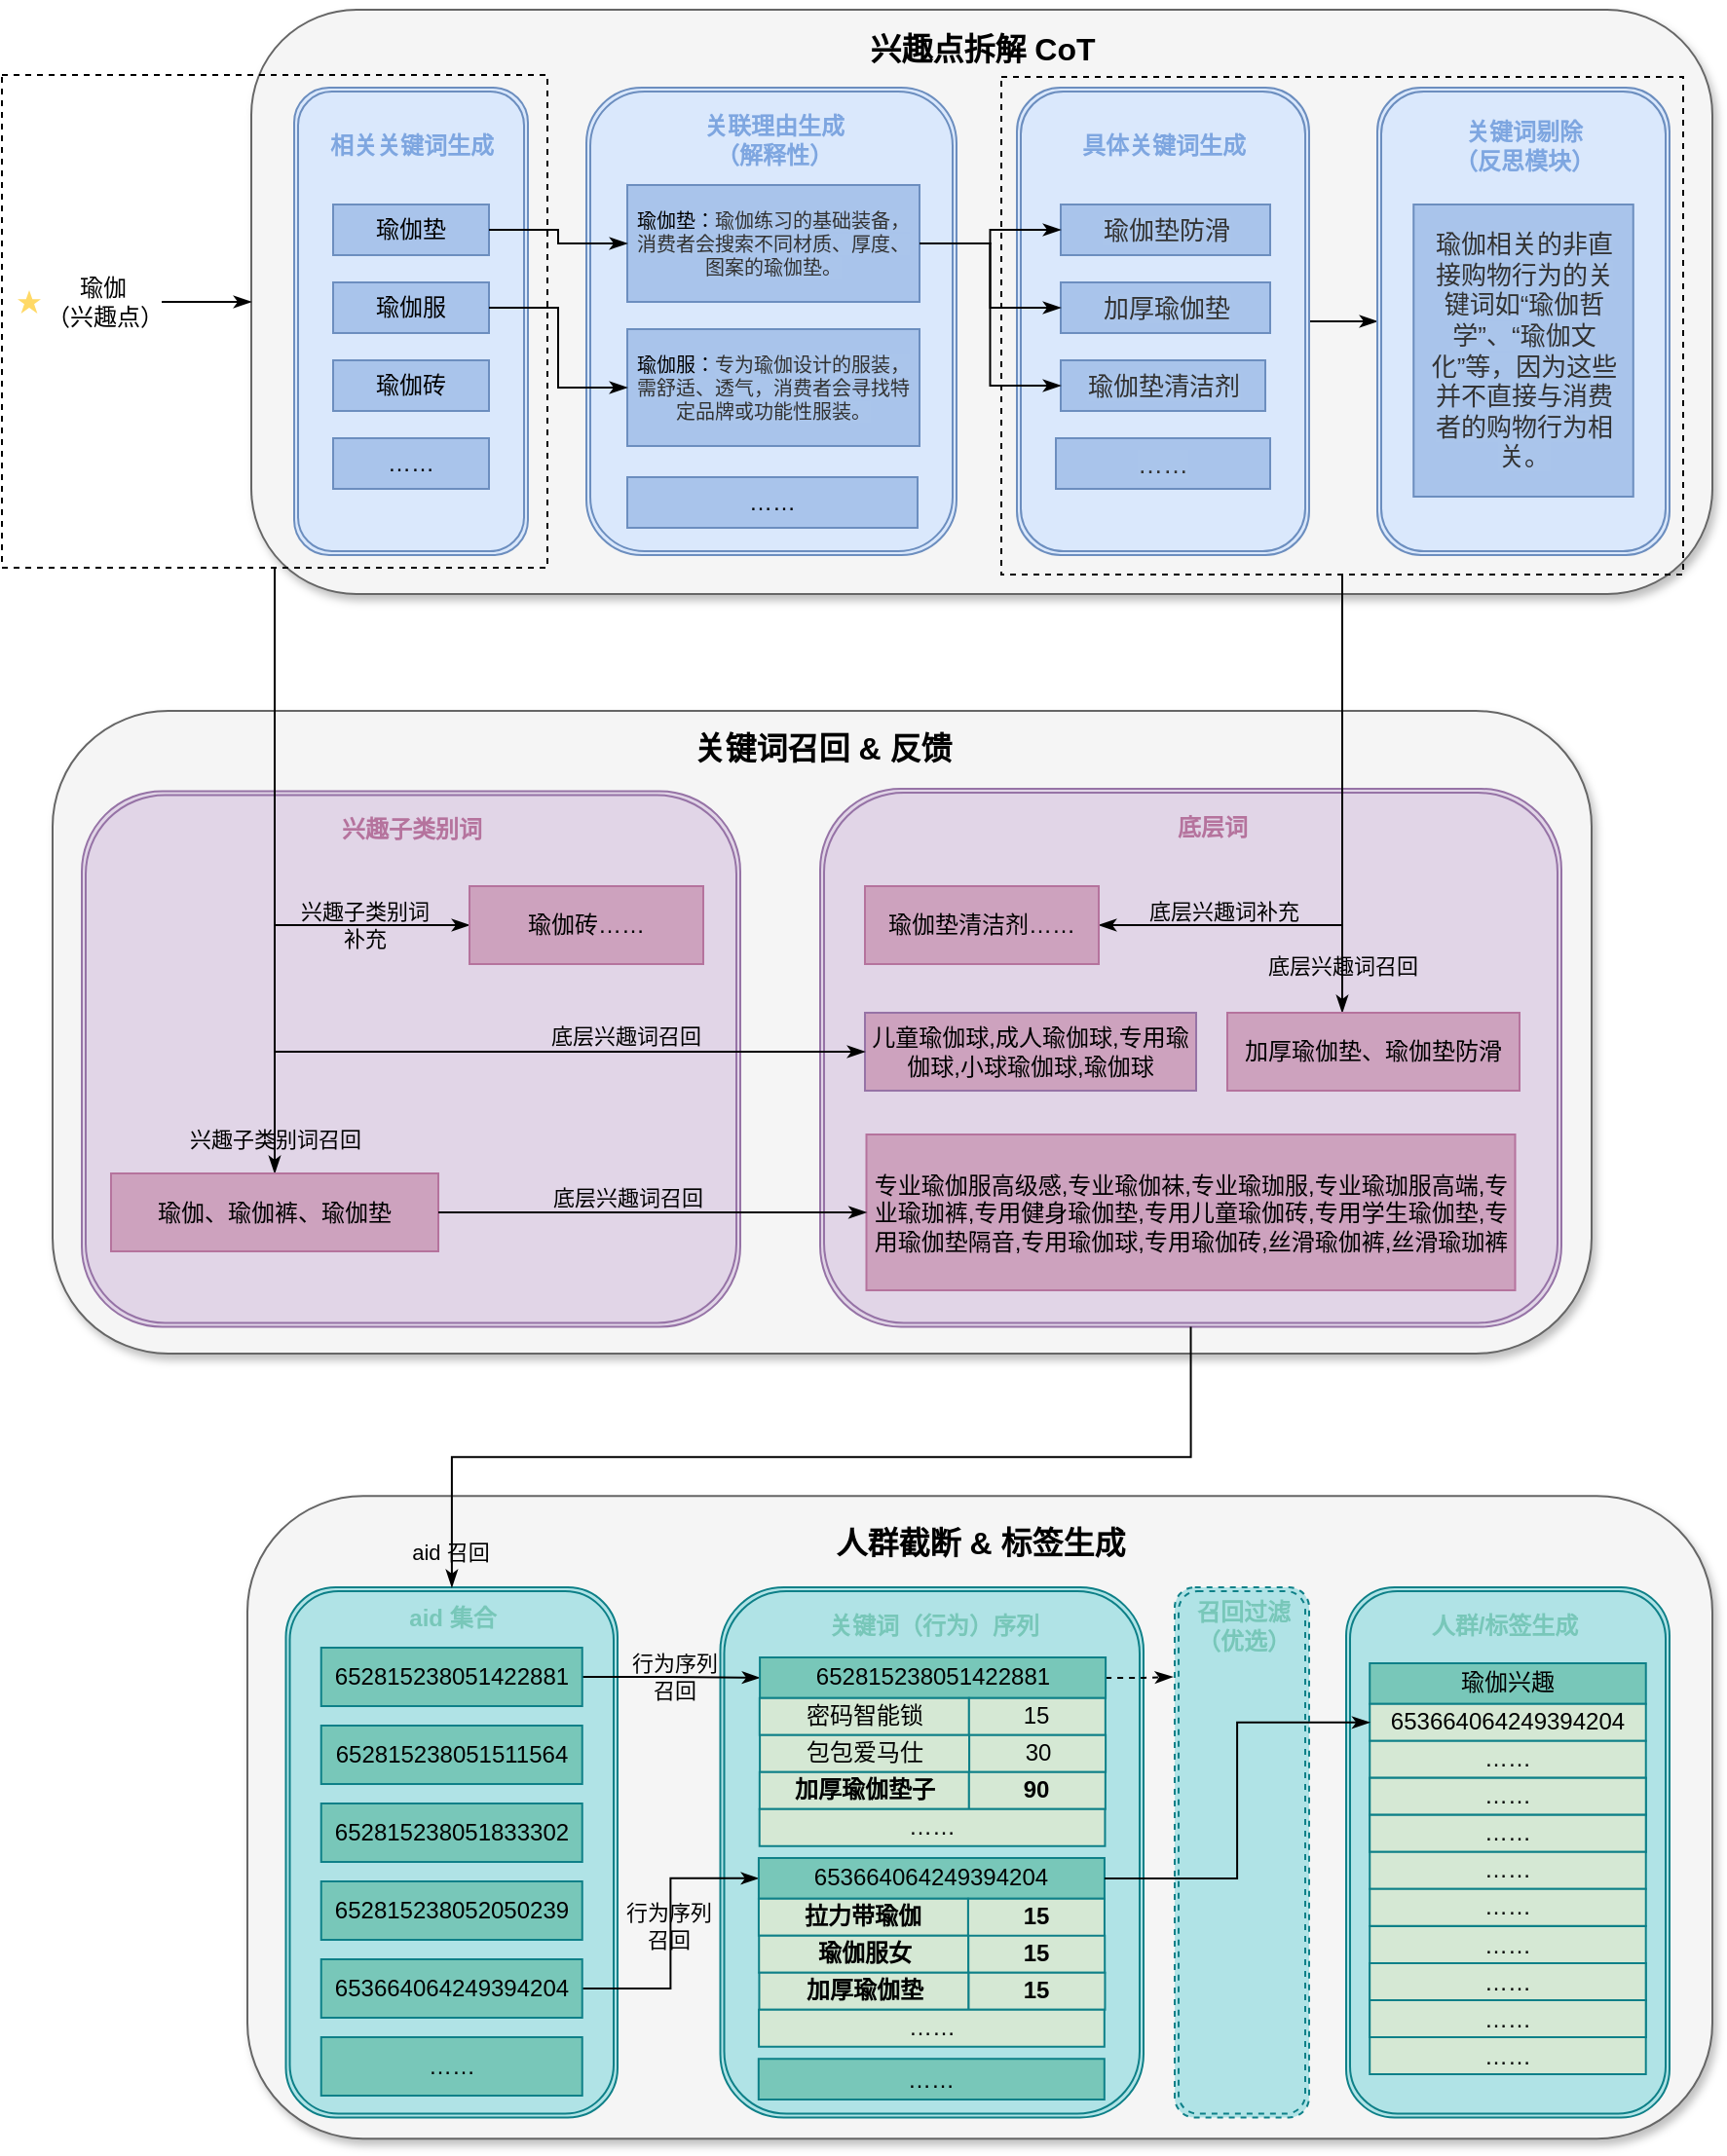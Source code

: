 <mxfile version="24.8.4">
  <diagram name="第 1 页" id="AN9gKiS7ZF5wycbH4AYo">
    <mxGraphModel dx="1193" dy="648" grid="1" gridSize="10" guides="1" tooltips="1" connect="1" arrows="1" fold="1" page="1" pageScale="1" pageWidth="827" pageHeight="1169" math="0" shadow="0">
      <root>
        <mxCell id="0" />
        <mxCell id="1" parent="0" />
        <mxCell id="DSdHV_uYFFTrdiYxs1Vo-65" value="" style="rounded=1;whiteSpace=wrap;html=1;arcSize=18;fillColor=#f5f5f5;fontColor=#333333;strokeColor=#666666;glass=0;shadow=1;" vertex="1" parent="1">
          <mxGeometry x="176" y="420" width="790" height="330" as="geometry" />
        </mxCell>
        <mxCell id="DSdHV_uYFFTrdiYxs1Vo-1" value="" style="rounded=1;whiteSpace=wrap;html=1;arcSize=18;fillColor=#f5f5f5;fontColor=#333333;strokeColor=#666666;glass=0;shadow=1;" vertex="1" parent="1">
          <mxGeometry x="278" y="60" width="750" height="300" as="geometry" />
        </mxCell>
        <mxCell id="DSdHV_uYFFTrdiYxs1Vo-3" value="" style="html=1;verticalLabelPosition=bottom;labelBackgroundColor=#ffffff;verticalAlign=top;shadow=0;dashed=0;strokeWidth=2;shape=mxgraph.ios7.misc.star;fillColor=#FFD966;strokeColor=#d6b656;sketch=0;" vertex="1" parent="1">
          <mxGeometry x="158" y="204" width="12" height="12" as="geometry" />
        </mxCell>
        <mxCell id="DSdHV_uYFFTrdiYxs1Vo-15" value="" style="edgeStyle=orthogonalEdgeStyle;rounded=0;orthogonalLoop=1;jettySize=auto;html=1;endArrow=classicThin;endFill=1;" edge="1" parent="1" source="DSdHV_uYFFTrdiYxs1Vo-14" target="DSdHV_uYFFTrdiYxs1Vo-1">
          <mxGeometry relative="1" as="geometry" />
        </mxCell>
        <UserObject label="瑜伽&lt;div&gt;（兴趣点）&lt;/div&gt;" placeholders="1" name="Variable" id="DSdHV_uYFFTrdiYxs1Vo-14">
          <mxCell style="text;html=1;strokeColor=none;fillColor=none;align=center;verticalAlign=middle;whiteSpace=wrap;overflow=hidden;" vertex="1" parent="1">
            <mxGeometry x="172" y="190" width="60" height="40" as="geometry" />
          </mxCell>
        </UserObject>
        <mxCell id="DSdHV_uYFFTrdiYxs1Vo-20" value="兴趣点拆解 CoT" style="text;strokeColor=none;fillColor=none;html=1;fontSize=16;fontStyle=1;verticalAlign=middle;align=center;" vertex="1" parent="1">
          <mxGeometry x="575.5" y="65" width="155" height="30" as="geometry" />
        </mxCell>
        <mxCell id="DSdHV_uYFFTrdiYxs1Vo-21" value="" style="shape=ext;double=1;rounded=1;whiteSpace=wrap;html=1;fillColor=#dae8fc;strokeColor=#6c8ebf;" vertex="1" parent="1">
          <mxGeometry x="300" y="100" width="120" height="240" as="geometry" />
        </mxCell>
        <mxCell id="DSdHV_uYFFTrdiYxs1Vo-22" value="相关关键词生成" style="text;strokeColor=none;fillColor=none;html=1;fontSize=12;fontStyle=1;verticalAlign=middle;align=center;fontColor=#7EA6E0;" vertex="1" parent="1">
          <mxGeometry x="310" y="110" width="100" height="40" as="geometry" />
        </mxCell>
        <mxCell id="DSdHV_uYFFTrdiYxs1Vo-23" value="瑜伽垫" style="rounded=0;whiteSpace=wrap;html=1;fillColor=#A9C4EB;strokeColor=#6c8ebf;" vertex="1" parent="1">
          <mxGeometry x="320" y="160" width="80" height="26" as="geometry" />
        </mxCell>
        <mxCell id="DSdHV_uYFFTrdiYxs1Vo-24" value="瑜伽服" style="rounded=0;whiteSpace=wrap;html=1;fillColor=#A9C4EB;strokeColor=#6c8ebf;" vertex="1" parent="1">
          <mxGeometry x="320" y="200" width="80" height="26" as="geometry" />
        </mxCell>
        <mxCell id="DSdHV_uYFFTrdiYxs1Vo-25" value="瑜伽砖" style="rounded=0;whiteSpace=wrap;html=1;fillColor=#A9C4EB;strokeColor=#6c8ebf;" vertex="1" parent="1">
          <mxGeometry x="320" y="240" width="80" height="26" as="geometry" />
        </mxCell>
        <mxCell id="DSdHV_uYFFTrdiYxs1Vo-26" value="……" style="rounded=0;whiteSpace=wrap;html=1;fillColor=#A9C4EB;strokeColor=#6c8ebf;" vertex="1" parent="1">
          <mxGeometry x="320" y="280" width="80" height="26" as="geometry" />
        </mxCell>
        <mxCell id="DSdHV_uYFFTrdiYxs1Vo-27" value="" style="shape=ext;double=1;rounded=1;whiteSpace=wrap;html=1;fillColor=#dae8fc;strokeColor=#6c8ebf;" vertex="1" parent="1">
          <mxGeometry x="450" y="100" width="190" height="240" as="geometry" />
        </mxCell>
        <mxCell id="DSdHV_uYFFTrdiYxs1Vo-28" value="关联理由生成&lt;div&gt;（解释性）&lt;/div&gt;" style="text;strokeColor=none;fillColor=none;html=1;fontSize=12;fontStyle=1;verticalAlign=middle;align=center;fontColor=#7EA6E0;" vertex="1" parent="1">
          <mxGeometry x="496" y="107" width="100" height="40" as="geometry" />
        </mxCell>
        <mxCell id="DSdHV_uYFFTrdiYxs1Vo-29" value="&lt;font style=&quot;font-size: 10px;&quot;&gt;瑜伽垫&lt;/font&gt;&lt;font style=&quot;font-size: 10px;&quot;&gt;：&lt;/font&gt;&lt;span style=&quot;color: rgb(50, 50, 50); font-family: &amp;quot;Microsoft YaHei&amp;quot;, 微软雅黑, Arial; font-size: 10px; background-color: rgba(255, 255, 255, 0.01);&quot;&gt;瑜伽练习的基础装备，消费者会搜索不同材质、厚度、图案的瑜伽垫。&lt;/span&gt;" style="rounded=0;whiteSpace=wrap;html=1;fillColor=#A9C4EB;strokeColor=#6c8ebf;fontSize=10;spacingLeft=3;spacingRight=3;" vertex="1" parent="1">
          <mxGeometry x="471" y="150" width="150" height="60" as="geometry" />
        </mxCell>
        <mxCell id="DSdHV_uYFFTrdiYxs1Vo-31" value="" style="edgeStyle=orthogonalEdgeStyle;rounded=0;orthogonalLoop=1;jettySize=auto;html=1;entryX=0;entryY=0.5;entryDx=0;entryDy=0;endArrow=classicThin;endFill=1;" edge="1" parent="1" source="DSdHV_uYFFTrdiYxs1Vo-23" target="DSdHV_uYFFTrdiYxs1Vo-29">
          <mxGeometry relative="1" as="geometry" />
        </mxCell>
        <mxCell id="DSdHV_uYFFTrdiYxs1Vo-32" value="&lt;font style=&quot;font-size: 10px;&quot;&gt;瑜伽服&lt;/font&gt;&lt;font style=&quot;font-size: 10px;&quot;&gt;：&lt;/font&gt;&lt;span style=&quot;color: rgb(50, 50, 50); font-family: &amp;quot;Microsoft YaHei&amp;quot;, 微软雅黑, Arial; background-color: rgba(255, 255, 255, 0.01);&quot;&gt;&lt;font style=&quot;font-size: 10px;&quot;&gt;专为瑜伽设计的服装，需舒适、透气，消费者会寻找特定品牌或功能性服装。&lt;/font&gt;&lt;/span&gt;" style="rounded=0;whiteSpace=wrap;html=1;fillColor=#A9C4EB;strokeColor=#6c8ebf;fontSize=10;spacingLeft=3;spacingRight=3;" vertex="1" parent="1">
          <mxGeometry x="471" y="224" width="150" height="60" as="geometry" />
        </mxCell>
        <mxCell id="DSdHV_uYFFTrdiYxs1Vo-33" style="edgeStyle=orthogonalEdgeStyle;rounded=0;orthogonalLoop=1;jettySize=auto;html=1;entryX=0;entryY=0.5;entryDx=0;entryDy=0;endArrow=classicThin;endFill=1;" edge="1" parent="1" source="DSdHV_uYFFTrdiYxs1Vo-24" target="DSdHV_uYFFTrdiYxs1Vo-32">
          <mxGeometry relative="1" as="geometry" />
        </mxCell>
        <mxCell id="DSdHV_uYFFTrdiYxs1Vo-34" value="……" style="rounded=0;whiteSpace=wrap;html=1;fillColor=#A9C4EB;strokeColor=#6c8ebf;" vertex="1" parent="1">
          <mxGeometry x="471" y="300" width="149" height="26" as="geometry" />
        </mxCell>
        <mxCell id="DSdHV_uYFFTrdiYxs1Vo-49" value="" style="edgeStyle=orthogonalEdgeStyle;rounded=0;orthogonalLoop=1;jettySize=auto;html=1;entryX=0;entryY=0.5;entryDx=0;entryDy=0;endArrow=classicThin;endFill=1;" edge="1" parent="1" source="DSdHV_uYFFTrdiYxs1Vo-35" target="DSdHV_uYFFTrdiYxs1Vo-45">
          <mxGeometry relative="1" as="geometry" />
        </mxCell>
        <mxCell id="DSdHV_uYFFTrdiYxs1Vo-35" value="" style="shape=ext;double=1;rounded=1;whiteSpace=wrap;html=1;fillColor=#dae8fc;strokeColor=#6c8ebf;" vertex="1" parent="1">
          <mxGeometry x="671" y="100" width="150" height="240" as="geometry" />
        </mxCell>
        <mxCell id="DSdHV_uYFFTrdiYxs1Vo-36" value="具体关键词生成" style="text;strokeColor=none;fillColor=none;html=1;fontSize=12;fontStyle=1;verticalAlign=middle;align=center;fontColor=#7EA6E0;" vertex="1" parent="1">
          <mxGeometry x="696" y="110" width="100" height="40" as="geometry" />
        </mxCell>
        <mxCell id="DSdHV_uYFFTrdiYxs1Vo-37" value="&lt;span style=&quot;color: rgb(50, 50, 50); font-family: &amp;quot;Microsoft YaHei&amp;quot;, 微软雅黑, Arial; font-size: 13px; background-color: rgba(255, 255, 255, 0.01);&quot;&gt;瑜伽垫防滑&lt;/span&gt;" style="rounded=0;whiteSpace=wrap;html=1;fillColor=#A9C4EB;strokeColor=#6c8ebf;" vertex="1" parent="1">
          <mxGeometry x="693.5" y="160" width="107.5" height="26" as="geometry" />
        </mxCell>
        <mxCell id="DSdHV_uYFFTrdiYxs1Vo-38" value="&lt;span style=&quot;color: rgb(50, 50, 50); font-family: &amp;quot;Microsoft YaHei&amp;quot;, 微软雅黑, Arial; font-size: 13px; background-color: rgba(255, 255, 255, 0.01);&quot;&gt;加厚瑜伽垫&lt;/span&gt;" style="rounded=0;whiteSpace=wrap;html=1;fillColor=#A9C4EB;strokeColor=#6c8ebf;" vertex="1" parent="1">
          <mxGeometry x="693.5" y="200" width="107.5" height="26" as="geometry" />
        </mxCell>
        <mxCell id="DSdHV_uYFFTrdiYxs1Vo-39" value="&lt;span style=&quot;color: rgb(50, 50, 50); font-family: &amp;quot;Microsoft YaHei&amp;quot;, 微软雅黑, Arial; font-size: 13px; background-color: rgba(255, 255, 255, 0.01);&quot;&gt;瑜伽垫清洁剂&lt;/span&gt;" style="rounded=0;whiteSpace=wrap;html=1;fillColor=#A9C4EB;strokeColor=#6c8ebf;" vertex="1" parent="1">
          <mxGeometry x="693.5" y="240" width="105" height="26" as="geometry" />
        </mxCell>
        <mxCell id="DSdHV_uYFFTrdiYxs1Vo-40" value="&lt;span style=&quot;color: rgb(50, 50, 50); font-family: &amp;quot;Microsoft YaHei&amp;quot;, 微软雅黑, Arial; font-size: 13px; background-color: rgba(255, 255, 255, 0.01);&quot;&gt;……&lt;/span&gt;" style="rounded=0;whiteSpace=wrap;html=1;fillColor=#A9C4EB;strokeColor=#6c8ebf;" vertex="1" parent="1">
          <mxGeometry x="691" y="280" width="110" height="26" as="geometry" />
        </mxCell>
        <mxCell id="DSdHV_uYFFTrdiYxs1Vo-41" value="" style="edgeStyle=orthogonalEdgeStyle;rounded=0;orthogonalLoop=1;jettySize=auto;html=1;entryX=0;entryY=0.5;entryDx=0;entryDy=0;endArrow=classicThin;endFill=1;" edge="1" parent="1" source="DSdHV_uYFFTrdiYxs1Vo-29" target="DSdHV_uYFFTrdiYxs1Vo-37">
          <mxGeometry relative="1" as="geometry" />
        </mxCell>
        <mxCell id="DSdHV_uYFFTrdiYxs1Vo-42" value="" style="endArrow=classicThin;html=1;rounded=0;entryX=0;entryY=0.5;entryDx=0;entryDy=0;exitX=1;exitY=0.5;exitDx=0;exitDy=0;edgeStyle=orthogonalEdgeStyle;endFill=1;" edge="1" parent="1" source="DSdHV_uYFFTrdiYxs1Vo-29" target="DSdHV_uYFFTrdiYxs1Vo-38">
          <mxGeometry width="50" height="50" relative="1" as="geometry">
            <mxPoint x="560" y="230" as="sourcePoint" />
            <mxPoint x="610" y="180" as="targetPoint" />
          </mxGeometry>
        </mxCell>
        <mxCell id="DSdHV_uYFFTrdiYxs1Vo-43" value="" style="endArrow=classicThin;html=1;rounded=0;entryX=0;entryY=0.5;entryDx=0;entryDy=0;exitX=1;exitY=0.5;exitDx=0;exitDy=0;edgeStyle=orthogonalEdgeStyle;endFill=1;" edge="1" parent="1" source="DSdHV_uYFFTrdiYxs1Vo-29" target="DSdHV_uYFFTrdiYxs1Vo-39">
          <mxGeometry width="50" height="50" relative="1" as="geometry">
            <mxPoint x="610" y="400" as="sourcePoint" />
            <mxPoint x="660" y="350" as="targetPoint" />
          </mxGeometry>
        </mxCell>
        <mxCell id="DSdHV_uYFFTrdiYxs1Vo-45" value="" style="shape=ext;double=1;rounded=1;whiteSpace=wrap;html=1;fillColor=#dae8fc;strokeColor=#6c8ebf;" vertex="1" parent="1">
          <mxGeometry x="856" y="100" width="150" height="240" as="geometry" />
        </mxCell>
        <mxCell id="DSdHV_uYFFTrdiYxs1Vo-46" value="关键词剔除&lt;div&gt;（反思模块）&lt;/div&gt;" style="text;strokeColor=none;fillColor=none;html=1;fontSize=12;fontStyle=1;verticalAlign=middle;align=center;fontColor=#7EA6E0;" vertex="1" parent="1">
          <mxGeometry x="881" y="110" width="100" height="40" as="geometry" />
        </mxCell>
        <mxCell id="DSdHV_uYFFTrdiYxs1Vo-48" value="&lt;span style=&quot;color: rgb(50, 50, 50); font-family: &amp;quot;Microsoft YaHei&amp;quot;, 微软雅黑, Arial; font-size: 13px; background-color: rgba(255, 255, 255, 0.01);&quot;&gt;瑜伽相关的非直接购物行为的关键词如“瑜伽哲学”、“瑜伽文化”等，因为这些并不直接与消费者的购物行为相关。&lt;/span&gt;" style="rounded=0;whiteSpace=wrap;html=1;fillColor=#A9C4EB;strokeColor=#6c8ebf;spacingLeft=4;spacingRight=4;" vertex="1" parent="1">
          <mxGeometry x="874.63" y="160" width="112.75" height="150" as="geometry" />
        </mxCell>
        <mxCell id="DSdHV_uYFFTrdiYxs1Vo-69" value="" style="shape=ext;double=1;rounded=1;whiteSpace=wrap;html=1;fillColor=#e1d5e7;strokeColor=#9673a6;" vertex="1" parent="1">
          <mxGeometry x="191" y="461.25" width="338" height="275" as="geometry" />
        </mxCell>
        <mxCell id="DSdHV_uYFFTrdiYxs1Vo-54" value="兴趣子类别词召回" style="edgeStyle=orthogonalEdgeStyle;rounded=0;orthogonalLoop=1;jettySize=auto;html=1;endArrow=classicThin;endFill=1;labelBackgroundColor=none;" edge="1" parent="1" source="DSdHV_uYFFTrdiYxs1Vo-52" target="DSdHV_uYFFTrdiYxs1Vo-53">
          <mxGeometry x="0.887" relative="1" as="geometry">
            <mxPoint as="offset" />
          </mxGeometry>
        </mxCell>
        <mxCell id="DSdHV_uYFFTrdiYxs1Vo-68" value="" style="shape=ext;double=1;rounded=1;whiteSpace=wrap;html=1;fillColor=#e1d5e7;strokeColor=#9673a6;" vertex="1" parent="1">
          <mxGeometry x="570" y="460" width="380.5" height="276.25" as="geometry" />
        </mxCell>
        <mxCell id="DSdHV_uYFFTrdiYxs1Vo-74" value="&lt;font color=&quot;#b5739d&quot;&gt;底层词&lt;/font&gt;" style="text;strokeColor=none;fillColor=none;html=1;fontSize=12;fontStyle=1;verticalAlign=middle;align=center;fontColor=#7EA6E0;" vertex="1" parent="1">
          <mxGeometry x="721" y="460" width="100" height="40" as="geometry" />
        </mxCell>
        <mxCell id="DSdHV_uYFFTrdiYxs1Vo-53" value="瑜伽、瑜伽裤、瑜伽垫" style="rounded=0;whiteSpace=wrap;html=1;fillColor=#CDA2BE;strokeColor=#B5739D;" vertex="1" parent="1">
          <mxGeometry x="206" y="657.5" width="168" height="40" as="geometry" />
        </mxCell>
        <mxCell id="DSdHV_uYFFTrdiYxs1Vo-82" style="edgeStyle=orthogonalEdgeStyle;rounded=0;orthogonalLoop=1;jettySize=auto;html=1;entryX=1;entryY=0.5;entryDx=0;entryDy=0;endArrow=classicThin;endFill=1;" edge="1" parent="1" source="DSdHV_uYFFTrdiYxs1Vo-55" target="DSdHV_uYFFTrdiYxs1Vo-80">
          <mxGeometry relative="1" as="geometry" />
        </mxCell>
        <mxCell id="DSdHV_uYFFTrdiYxs1Vo-84" value="底层兴趣词补充" style="edgeLabel;html=1;align=center;verticalAlign=middle;resizable=0;points=[];labelBackgroundColor=none;" vertex="1" connectable="0" parent="DSdHV_uYFFTrdiYxs1Vo-82">
          <mxGeometry x="0.615" relative="1" as="geometry">
            <mxPoint x="5" y="-7" as="offset" />
          </mxGeometry>
        </mxCell>
        <mxCell id="DSdHV_uYFFTrdiYxs1Vo-83" style="edgeStyle=orthogonalEdgeStyle;rounded=0;orthogonalLoop=1;jettySize=auto;html=1;endArrow=classicThin;endFill=1;" edge="1" parent="1" source="DSdHV_uYFFTrdiYxs1Vo-55" target="DSdHV_uYFFTrdiYxs1Vo-56">
          <mxGeometry relative="1" as="geometry">
            <Array as="points">
              <mxPoint x="838" y="520" />
              <mxPoint x="838" y="520" />
            </Array>
          </mxGeometry>
        </mxCell>
        <mxCell id="DSdHV_uYFFTrdiYxs1Vo-85" value="&lt;span style=&quot;&quot;&gt;底层兴趣词召回&lt;/span&gt;" style="edgeLabel;html=1;align=center;verticalAlign=middle;resizable=0;points=[];labelBackgroundColor=none;" vertex="1" connectable="0" parent="DSdHV_uYFFTrdiYxs1Vo-83">
          <mxGeometry x="0.783" relative="1" as="geometry">
            <mxPoint as="offset" />
          </mxGeometry>
        </mxCell>
        <mxCell id="DSdHV_uYFFTrdiYxs1Vo-55" value="" style="rounded=0;whiteSpace=wrap;html=1;fillColor=none;dashed=1;" vertex="1" parent="1">
          <mxGeometry x="663" y="94.5" width="350" height="255.5" as="geometry" />
        </mxCell>
        <mxCell id="DSdHV_uYFFTrdiYxs1Vo-56" value="&lt;table&gt;&lt;tbody&gt;&lt;tr&gt;&lt;td&gt;加厚瑜伽垫、瑜伽垫防滑&lt;/td&gt;&lt;/tr&gt;&lt;/tbody&gt;&lt;/table&gt;" style="rounded=0;whiteSpace=wrap;html=1;fillColor=#CDA2BE;strokeColor=#B5739D;gradientColor=none;" vertex="1" parent="1">
          <mxGeometry x="779" y="575" width="150" height="40" as="geometry" />
        </mxCell>
        <mxCell id="DSdHV_uYFFTrdiYxs1Vo-59" value="专业瑜伽服高级感,专业瑜伽袜,专业瑜珈服,专业瑜珈服高端,专业瑜珈裤,专用健身瑜伽垫,专用儿童瑜伽砖,专用学生瑜伽垫,专用瑜伽垫隔音,专用瑜伽球,专用瑜伽砖,丝滑瑜伽裤,丝滑瑜珈裤" style="rounded=0;whiteSpace=wrap;html=1;fillColor=#CDA2BE;strokeColor=#B5739D;" vertex="1" parent="1">
          <mxGeometry x="593.75" y="637.5" width="333" height="80" as="geometry" />
        </mxCell>
        <mxCell id="DSdHV_uYFFTrdiYxs1Vo-63" value="&lt;div&gt;&lt;span style=&quot;background-color: initial;&quot;&gt;儿童瑜伽球,成人瑜伽球,专用瑜伽球,小球瑜伽球,瑜伽球&lt;/span&gt;&lt;/div&gt;" style="rounded=0;whiteSpace=wrap;html=1;fillColor=#CDA2BE;strokeColor=#9673a6;" vertex="1" parent="1">
          <mxGeometry x="593" y="575" width="170" height="40" as="geometry" />
        </mxCell>
        <mxCell id="DSdHV_uYFFTrdiYxs1Vo-70" style="edgeStyle=orthogonalEdgeStyle;rounded=0;orthogonalLoop=1;jettySize=auto;html=1;entryX=0;entryY=0.5;entryDx=0;entryDy=0;endArrow=classicThin;endFill=1;" edge="1" parent="1" source="DSdHV_uYFFTrdiYxs1Vo-52" target="DSdHV_uYFFTrdiYxs1Vo-63">
          <mxGeometry relative="1" as="geometry">
            <Array as="points">
              <mxPoint x="290" y="595" />
            </Array>
          </mxGeometry>
        </mxCell>
        <mxCell id="DSdHV_uYFFTrdiYxs1Vo-71" value="底层兴趣词召回" style="edgeLabel;html=1;align=center;verticalAlign=middle;resizable=0;points=[];labelBackgroundColor=none;" vertex="1" connectable="0" parent="DSdHV_uYFFTrdiYxs1Vo-70">
          <mxGeometry x="0.501" y="2" relative="1" as="geometry">
            <mxPoint x="14" y="-6" as="offset" />
          </mxGeometry>
        </mxCell>
        <mxCell id="DSdHV_uYFFTrdiYxs1Vo-78" style="edgeStyle=orthogonalEdgeStyle;rounded=0;orthogonalLoop=1;jettySize=auto;html=1;entryX=0;entryY=0.5;entryDx=0;entryDy=0;endArrow=classicThin;endFill=1;" edge="1" parent="1" source="DSdHV_uYFFTrdiYxs1Vo-52" target="DSdHV_uYFFTrdiYxs1Vo-77">
          <mxGeometry relative="1" as="geometry" />
        </mxCell>
        <mxCell id="DSdHV_uYFFTrdiYxs1Vo-79" value="兴趣子类别词&lt;div&gt;补充&lt;/div&gt;" style="edgeLabel;html=1;align=center;verticalAlign=middle;resizable=0;points=[];labelBackgroundColor=none;" vertex="1" connectable="0" parent="DSdHV_uYFFTrdiYxs1Vo-78">
          <mxGeometry x="0.566" y="-1" relative="1" as="geometry">
            <mxPoint x="7" y="-1" as="offset" />
          </mxGeometry>
        </mxCell>
        <mxCell id="DSdHV_uYFFTrdiYxs1Vo-52" value="" style="rounded=0;whiteSpace=wrap;html=1;fillColor=none;dashed=1;" vertex="1" parent="1">
          <mxGeometry x="150" y="93.5" width="280" height="253" as="geometry" />
        </mxCell>
        <mxCell id="DSdHV_uYFFTrdiYxs1Vo-60" style="edgeStyle=orthogonalEdgeStyle;rounded=0;orthogonalLoop=1;jettySize=auto;html=1;endArrow=classicThin;endFill=1;entryX=0;entryY=0.5;entryDx=0;entryDy=0;exitX=1;exitY=0.5;exitDx=0;exitDy=0;" edge="1" parent="1" source="DSdHV_uYFFTrdiYxs1Vo-53" target="DSdHV_uYFFTrdiYxs1Vo-59">
          <mxGeometry relative="1" as="geometry">
            <mxPoint x="385.5" y="676.91" as="sourcePoint" />
            <mxPoint x="750" y="677" as="targetPoint" />
          </mxGeometry>
        </mxCell>
        <mxCell id="DSdHV_uYFFTrdiYxs1Vo-61" value="底层兴趣词召回" style="edgeLabel;html=1;align=center;verticalAlign=middle;resizable=0;points=[];labelBackgroundColor=none;" vertex="1" connectable="0" parent="DSdHV_uYFFTrdiYxs1Vo-60">
          <mxGeometry x="0.134" y="-1" relative="1" as="geometry">
            <mxPoint x="-28" y="-9" as="offset" />
          </mxGeometry>
        </mxCell>
        <mxCell id="DSdHV_uYFFTrdiYxs1Vo-72" value="关键词召回 &amp;amp; 反馈" style="text;strokeColor=none;fillColor=none;html=1;fontSize=16;fontStyle=1;verticalAlign=middle;align=center;" vertex="1" parent="1">
          <mxGeometry x="493.5" y="423.75" width="155" height="30" as="geometry" />
        </mxCell>
        <mxCell id="DSdHV_uYFFTrdiYxs1Vo-73" value="&lt;font color=&quot;#b5739d&quot;&gt;兴趣子类别词&lt;/font&gt;" style="text;strokeColor=none;fillColor=none;html=1;fontSize=12;fontStyle=1;verticalAlign=middle;align=center;fontColor=#7EA6E0;" vertex="1" parent="1">
          <mxGeometry x="310" y="461.25" width="100" height="40" as="geometry" />
        </mxCell>
        <mxCell id="DSdHV_uYFFTrdiYxs1Vo-77" value="瑜伽砖……" style="rounded=0;whiteSpace=wrap;html=1;fillColor=#CDA2BE;strokeColor=#B5739D;" vertex="1" parent="1">
          <mxGeometry x="390" y="510" width="120" height="40" as="geometry" />
        </mxCell>
        <mxCell id="DSdHV_uYFFTrdiYxs1Vo-80" value="瑜伽垫清洁剂……" style="rounded=0;whiteSpace=wrap;html=1;fillColor=#CDA2BE;strokeColor=#B5739D;" vertex="1" parent="1">
          <mxGeometry x="593" y="510" width="120" height="40" as="geometry" />
        </mxCell>
        <mxCell id="DSdHV_uYFFTrdiYxs1Vo-86" value="" style="rounded=1;whiteSpace=wrap;html=1;arcSize=18;fillColor=#f5f5f5;fontColor=#333333;strokeColor=#666666;glass=0;shadow=1;" vertex="1" parent="1">
          <mxGeometry x="276" y="823.13" width="752" height="330" as="geometry" />
        </mxCell>
        <mxCell id="DSdHV_uYFFTrdiYxs1Vo-104" value="" style="shape=ext;double=1;rounded=1;whiteSpace=wrap;html=1;fillColor=#b0e3e6;strokeColor=#0e8088;" vertex="1" parent="1">
          <mxGeometry x="518.75" y="870" width="217.25" height="272.25" as="geometry" />
        </mxCell>
        <mxCell id="DSdHV_uYFFTrdiYxs1Vo-89" value="" style="shape=ext;double=1;rounded=1;whiteSpace=wrap;html=1;fillColor=#b0e3e6;strokeColor=#0e8088;" vertex="1" parent="1">
          <mxGeometry x="295.75" y="870" width="170.25" height="272.25" as="geometry" />
        </mxCell>
        <mxCell id="DSdHV_uYFFTrdiYxs1Vo-90" value="" style="edgeStyle=orthogonalEdgeStyle;rounded=0;orthogonalLoop=1;jettySize=auto;html=1;exitX=0.5;exitY=1;exitDx=0;exitDy=0;endArrow=classicThin;endFill=1;" edge="1" parent="1" source="DSdHV_uYFFTrdiYxs1Vo-68" target="DSdHV_uYFFTrdiYxs1Vo-89">
          <mxGeometry relative="1" as="geometry" />
        </mxCell>
        <mxCell id="DSdHV_uYFFTrdiYxs1Vo-92" value="aid 召回" style="edgeLabel;html=1;align=center;verticalAlign=middle;resizable=0;points=[];labelBackgroundColor=none;" vertex="1" connectable="0" parent="DSdHV_uYFFTrdiYxs1Vo-90">
          <mxGeometry x="0.915" y="-1" relative="1" as="geometry">
            <mxPoint y="3" as="offset" />
          </mxGeometry>
        </mxCell>
        <mxCell id="DSdHV_uYFFTrdiYxs1Vo-91" value="人群截断 &amp;amp; 标签生成" style="text;strokeColor=none;fillColor=none;html=1;fontSize=16;fontStyle=1;verticalAlign=middle;align=center;" vertex="1" parent="1">
          <mxGeometry x="574.5" y="832" width="155" height="30" as="geometry" />
        </mxCell>
        <mxCell id="DSdHV_uYFFTrdiYxs1Vo-112" value="" style="edgeStyle=orthogonalEdgeStyle;rounded=0;orthogonalLoop=1;jettySize=auto;html=1;endArrow=classicThin;endFill=1;" edge="1" parent="1" source="DSdHV_uYFFTrdiYxs1Vo-94" target="DSdHV_uYFFTrdiYxs1Vo-105">
          <mxGeometry relative="1" as="geometry">
            <mxPoint x="536" y="904" as="targetPoint" />
          </mxGeometry>
        </mxCell>
        <mxCell id="DSdHV_uYFFTrdiYxs1Vo-151" value="&lt;span style=&quot;&quot;&gt;行为序列&lt;/span&gt;&lt;div style=&quot;&quot;&gt;召回&lt;/div&gt;" style="edgeLabel;html=1;align=center;verticalAlign=middle;resizable=0;points=[];labelBackgroundColor=none;" vertex="1" connectable="0" parent="DSdHV_uYFFTrdiYxs1Vo-112">
          <mxGeometry x="-0.177" y="-2" relative="1" as="geometry">
            <mxPoint x="9" y="-2" as="offset" />
          </mxGeometry>
        </mxCell>
        <mxCell id="DSdHV_uYFFTrdiYxs1Vo-94" value="&lt;table&gt;&lt;tbody&gt;&lt;tr&gt;&lt;td&gt;652815238051422881&lt;/td&gt;&lt;/tr&gt;&lt;/tbody&gt;&lt;/table&gt;" style="rounded=0;whiteSpace=wrap;html=1;fillColor=#78C7B9;strokeColor=#0e8088;" vertex="1" parent="1">
          <mxGeometry x="313.87" y="901" width="134" height="30" as="geometry" />
        </mxCell>
        <mxCell id="DSdHV_uYFFTrdiYxs1Vo-95" value="&lt;table&gt;&lt;tbody&gt;&lt;tr&gt;&lt;td&gt;652815238051511564&lt;/td&gt;&lt;/tr&gt;&lt;/tbody&gt;&lt;/table&gt;" style="rounded=0;whiteSpace=wrap;html=1;fillColor=#78C7B9;strokeColor=#0e8088;" vertex="1" parent="1">
          <mxGeometry x="313.87" y="941" width="134" height="30" as="geometry" />
        </mxCell>
        <mxCell id="DSdHV_uYFFTrdiYxs1Vo-97" value="&lt;table&gt;&lt;tbody&gt;&lt;tr&gt;&lt;td&gt;652815238051833302&lt;/td&gt;&lt;/tr&gt;&lt;/tbody&gt;&lt;/table&gt;" style="rounded=0;whiteSpace=wrap;html=1;fillColor=#78C7B9;strokeColor=#0e8088;" vertex="1" parent="1">
          <mxGeometry x="313.87" y="981" width="134" height="30" as="geometry" />
        </mxCell>
        <mxCell id="DSdHV_uYFFTrdiYxs1Vo-99" value="&lt;table&gt;&lt;tbody&gt;&lt;tr&gt;&lt;td&gt;652815238052050239&lt;/td&gt;&lt;/tr&gt;&lt;/tbody&gt;&lt;/table&gt;" style="rounded=0;whiteSpace=wrap;html=1;fillColor=#78C7B9;strokeColor=#0e8088;" vertex="1" parent="1">
          <mxGeometry x="313.87" y="1021" width="134" height="30" as="geometry" />
        </mxCell>
        <mxCell id="DSdHV_uYFFTrdiYxs1Vo-133" value="" style="edgeStyle=orthogonalEdgeStyle;rounded=0;orthogonalLoop=1;jettySize=auto;html=1;entryX=0;entryY=0.5;entryDx=0;entryDy=0;endArrow=classicThin;endFill=1;" edge="1" parent="1" source="DSdHV_uYFFTrdiYxs1Vo-101" target="DSdHV_uYFFTrdiYxs1Vo-123">
          <mxGeometry relative="1" as="geometry" />
        </mxCell>
        <mxCell id="DSdHV_uYFFTrdiYxs1Vo-152" value="&lt;span style=&quot;&quot;&gt;行为序列&lt;/span&gt;&lt;div style=&quot;&quot;&gt;召回&lt;/div&gt;" style="edgeLabel;html=1;align=center;verticalAlign=middle;resizable=0;points=[];labelBackgroundColor=none;" vertex="1" connectable="0" parent="DSdHV_uYFFTrdiYxs1Vo-133">
          <mxGeometry x="0.055" y="1" relative="1" as="geometry">
            <mxPoint as="offset" />
          </mxGeometry>
        </mxCell>
        <mxCell id="DSdHV_uYFFTrdiYxs1Vo-101" value="&lt;table&gt;&lt;tbody&gt;&lt;tr&gt;&lt;td&gt;653664064249394204&lt;/td&gt;&lt;/tr&gt;&lt;/tbody&gt;&lt;/table&gt;" style="rounded=0;whiteSpace=wrap;html=1;fillColor=#78C7B9;strokeColor=#0e8088;" vertex="1" parent="1">
          <mxGeometry x="313.87" y="1061" width="134" height="30" as="geometry" />
        </mxCell>
        <mxCell id="DSdHV_uYFFTrdiYxs1Vo-103" value="……" style="rounded=0;whiteSpace=wrap;html=1;fillColor=#78C7B9;strokeColor=#0e8088;" vertex="1" parent="1">
          <mxGeometry x="313.87" y="1101" width="134" height="30" as="geometry" />
        </mxCell>
        <mxCell id="DSdHV_uYFFTrdiYxs1Vo-145" style="edgeStyle=orthogonalEdgeStyle;rounded=0;orthogonalLoop=1;jettySize=auto;html=1;endArrow=classicThin;endFill=1;dashed=1;" edge="1" parent="1" source="DSdHV_uYFFTrdiYxs1Vo-105">
          <mxGeometry relative="1" as="geometry">
            <mxPoint x="751" y="916" as="targetPoint" />
          </mxGeometry>
        </mxCell>
        <mxCell id="DSdHV_uYFFTrdiYxs1Vo-105" value="&lt;table&gt;&lt;tbody&gt;&lt;tr&gt;&lt;td&gt;652815238051422881&lt;/td&gt;&lt;/tr&gt;&lt;/tbody&gt;&lt;/table&gt;" style="rounded=0;whiteSpace=wrap;html=1;fillColor=#78C7B9;strokeColor=#0e8088;" vertex="1" parent="1">
          <mxGeometry x="539.05" y="906" width="177.5" height="20.88" as="geometry" />
        </mxCell>
        <mxCell id="DSdHV_uYFFTrdiYxs1Vo-113" value="&lt;table&gt;&lt;tbody&gt;&lt;tr&gt;&lt;td&gt;密码智能锁&lt;/td&gt;&lt;/tr&gt;&lt;/tbody&gt;&lt;/table&gt;" style="rounded=0;whiteSpace=wrap;html=1;fillColor=#D5E8D4;strokeColor=#0e8088;" vertex="1" parent="1">
          <mxGeometry x="538.92" y="926.88" width="107.5" height="19" as="geometry" />
        </mxCell>
        <mxCell id="DSdHV_uYFFTrdiYxs1Vo-114" value="15" style="rounded=0;whiteSpace=wrap;html=1;fillColor=#D5E8D4;strokeColor=#0e8088;" vertex="1" parent="1">
          <mxGeometry x="646.42" y="926.88" width="70" height="19" as="geometry" />
        </mxCell>
        <mxCell id="DSdHV_uYFFTrdiYxs1Vo-115" value="&lt;table&gt;&lt;tbody&gt;&lt;tr&gt;&lt;td&gt;包包爱马仕&lt;/td&gt;&lt;/tr&gt;&lt;/tbody&gt;&lt;/table&gt;" style="rounded=0;whiteSpace=wrap;html=1;fillColor=#D5E8D4;strokeColor=#0e8088;" vertex="1" parent="1">
          <mxGeometry x="539.05" y="945.88" width="107.5" height="19" as="geometry" />
        </mxCell>
        <mxCell id="DSdHV_uYFFTrdiYxs1Vo-116" value="30" style="rounded=0;whiteSpace=wrap;html=1;fillColor=#D5E8D4;strokeColor=#0e8088;" vertex="1" parent="1">
          <mxGeometry x="646.55" y="945.88" width="70" height="19" as="geometry" />
        </mxCell>
        <mxCell id="DSdHV_uYFFTrdiYxs1Vo-119" value="&lt;table&gt;&lt;tbody&gt;&lt;tr&gt;&lt;td&gt;&lt;b&gt;加厚瑜伽垫子&lt;/b&gt;&lt;/td&gt;&lt;/tr&gt;&lt;/tbody&gt;&lt;/table&gt;" style="rounded=0;whiteSpace=wrap;html=1;fillColor=#D5E8D4;strokeColor=#0e8088;" vertex="1" parent="1">
          <mxGeometry x="538.92" y="964.88" width="107.5" height="19" as="geometry" />
        </mxCell>
        <mxCell id="DSdHV_uYFFTrdiYxs1Vo-120" value="&lt;b&gt;90&lt;/b&gt;" style="rounded=0;whiteSpace=wrap;html=1;fillColor=#D5E8D4;strokeColor=#0e8088;" vertex="1" parent="1">
          <mxGeometry x="646.42" y="964.88" width="70" height="19" as="geometry" />
        </mxCell>
        <mxCell id="DSdHV_uYFFTrdiYxs1Vo-121" value="……" style="rounded=0;whiteSpace=wrap;html=1;fillColor=#D5E8D4;strokeColor=#0e8088;fontStyle=0" vertex="1" parent="1">
          <mxGeometry x="538.86" y="983.88" width="177.37" height="19" as="geometry" />
        </mxCell>
        <mxCell id="DSdHV_uYFFTrdiYxs1Vo-123" value="&lt;table&gt;&lt;tbody&gt;&lt;tr&gt;&lt;td&gt;653664064249394204&lt;/td&gt;&lt;/tr&gt;&lt;/tbody&gt;&lt;/table&gt;" style="rounded=0;whiteSpace=wrap;html=1;fillColor=#78C7B9;strokeColor=#0e8088;" vertex="1" parent="1">
          <mxGeometry x="538.47" y="1009" width="177.5" height="20.88" as="geometry" />
        </mxCell>
        <mxCell id="DSdHV_uYFFTrdiYxs1Vo-124" value="&lt;table&gt;&lt;tbody&gt;&lt;tr&gt;&lt;td&gt;拉力带瑜伽&lt;/td&gt;&lt;/tr&gt;&lt;/tbody&gt;&lt;/table&gt;" style="rounded=0;whiteSpace=wrap;html=1;fillColor=#D5E8D4;strokeColor=#0e8088;fontStyle=1" vertex="1" parent="1">
          <mxGeometry x="538.47" y="1029.88" width="107.5" height="19" as="geometry" />
        </mxCell>
        <mxCell id="DSdHV_uYFFTrdiYxs1Vo-125" value="15" style="rounded=0;whiteSpace=wrap;html=1;fillColor=#D5E8D4;strokeColor=#0e8088;fontStyle=1" vertex="1" parent="1">
          <mxGeometry x="645.97" y="1029.88" width="70" height="19.12" as="geometry" />
        </mxCell>
        <mxCell id="DSdHV_uYFFTrdiYxs1Vo-126" value="&lt;table&gt;&lt;tbody&gt;&lt;tr&gt;&lt;td&gt;瑜伽服女&lt;/td&gt;&lt;/tr&gt;&lt;/tbody&gt;&lt;/table&gt;" style="rounded=0;whiteSpace=wrap;html=1;fillColor=#D5E8D4;strokeColor=#0e8088;fontStyle=1" vertex="1" parent="1">
          <mxGeometry x="538.6" y="1048.88" width="107.5" height="19" as="geometry" />
        </mxCell>
        <mxCell id="DSdHV_uYFFTrdiYxs1Vo-127" value="15" style="rounded=0;whiteSpace=wrap;html=1;fillColor=#D5E8D4;strokeColor=#0e8088;fontStyle=1" vertex="1" parent="1">
          <mxGeometry x="646.1" y="1048.88" width="70" height="19" as="geometry" />
        </mxCell>
        <mxCell id="DSdHV_uYFFTrdiYxs1Vo-128" value="&lt;table&gt;&lt;tbody&gt;&lt;tr&gt;&lt;td&gt;加厚瑜伽垫&lt;/td&gt;&lt;/tr&gt;&lt;/tbody&gt;&lt;/table&gt;" style="rounded=0;whiteSpace=wrap;html=1;fillColor=#D5E8D4;strokeColor=#0e8088;fontStyle=1" vertex="1" parent="1">
          <mxGeometry x="538.73" y="1067.88" width="107.5" height="19" as="geometry" />
        </mxCell>
        <mxCell id="DSdHV_uYFFTrdiYxs1Vo-129" value="15" style="rounded=0;whiteSpace=wrap;html=1;fillColor=#D5E8D4;strokeColor=#0e8088;fontStyle=1" vertex="1" parent="1">
          <mxGeometry x="646.23" y="1067.88" width="70" height="19" as="geometry" />
        </mxCell>
        <mxCell id="DSdHV_uYFFTrdiYxs1Vo-132" value="……" style="rounded=0;whiteSpace=wrap;html=1;fillColor=#D5E8D4;strokeColor=#0e8088;fontStyle=0" vertex="1" parent="1">
          <mxGeometry x="538.54" y="1086.88" width="177.37" height="19" as="geometry" />
        </mxCell>
        <mxCell id="DSdHV_uYFFTrdiYxs1Vo-134" value="" style="shape=ext;double=1;rounded=1;whiteSpace=wrap;html=1;fillColor=#b0e3e6;strokeColor=#0e8088;" vertex="1" parent="1">
          <mxGeometry x="840" y="870" width="166" height="272.25" as="geometry" />
        </mxCell>
        <mxCell id="DSdHV_uYFFTrdiYxs1Vo-135" value="&lt;font&gt;aid 集合&lt;/font&gt;" style="text;strokeColor=none;fillColor=none;html=1;fontSize=12;fontStyle=1;verticalAlign=middle;align=center;fontColor=#78C7B9;" vertex="1" parent="1">
          <mxGeometry x="330.87" y="866" width="100" height="40" as="geometry" />
        </mxCell>
        <mxCell id="DSdHV_uYFFTrdiYxs1Vo-136" value="&lt;font&gt;关键词（行为）序列&lt;/font&gt;" style="text;strokeColor=none;fillColor=none;html=1;fontSize=12;fontStyle=1;verticalAlign=middle;align=center;fontColor=#78C7B9;" vertex="1" parent="1">
          <mxGeometry x="577.51" y="870" width="100" height="40" as="geometry" />
        </mxCell>
        <mxCell id="DSdHV_uYFFTrdiYxs1Vo-137" value="&lt;font&gt;人群/标签生成&lt;/font&gt;" style="text;strokeColor=none;fillColor=none;html=1;fontSize=12;fontStyle=1;verticalAlign=middle;align=center;fontColor=#78C7B9;" vertex="1" parent="1">
          <mxGeometry x="870.88" y="870" width="100" height="40" as="geometry" />
        </mxCell>
        <mxCell id="DSdHV_uYFFTrdiYxs1Vo-138" value="瑜伽兴趣" style="rounded=0;whiteSpace=wrap;html=1;fillColor=#78C7B9;strokeColor=#0e8088;" vertex="1" parent="1">
          <mxGeometry x="852.12" y="909" width="141.75" height="20.88" as="geometry" />
        </mxCell>
        <mxCell id="DSdHV_uYFFTrdiYxs1Vo-139" value="&lt;table style=&quot;font-weight: 400;&quot;&gt;&lt;tbody&gt;&lt;tr&gt;&lt;td&gt;653664064249394204&lt;/td&gt;&lt;/tr&gt;&lt;/tbody&gt;&lt;/table&gt;" style="rounded=0;whiteSpace=wrap;html=1;fillColor=#D5E8D4;strokeColor=#0e8088;fontStyle=1" vertex="1" parent="1">
          <mxGeometry x="852.12" y="929.88" width="141.75" height="19" as="geometry" />
        </mxCell>
        <mxCell id="DSdHV_uYFFTrdiYxs1Vo-146" value="&lt;div&gt;&lt;br&gt;&lt;/div&gt;" style="shape=ext;double=1;rounded=1;whiteSpace=wrap;html=1;fillColor=#b0e3e6;strokeColor=#0e8088;dashed=1;" vertex="1" parent="1">
          <mxGeometry x="752" y="870" width="69" height="272.25" as="geometry" />
        </mxCell>
        <mxCell id="DSdHV_uYFFTrdiYxs1Vo-147" value="&lt;font&gt;召回&lt;/font&gt;&lt;span style=&quot;background-color: initial;&quot;&gt;过滤&lt;/span&gt;&lt;div&gt;&lt;span style=&quot;background-color: initial;&quot;&gt;（优选）&lt;/span&gt;&lt;/div&gt;" style="text;strokeColor=none;fillColor=none;html=1;fontSize=12;fontStyle=1;verticalAlign=middle;align=center;fontColor=#78C7B9;" vertex="1" parent="1">
          <mxGeometry x="756.5" y="870" width="60" height="40" as="geometry" />
        </mxCell>
        <mxCell id="DSdHV_uYFFTrdiYxs1Vo-144" style="edgeStyle=orthogonalEdgeStyle;rounded=0;orthogonalLoop=1;jettySize=auto;html=1;entryX=0;entryY=0.5;entryDx=0;entryDy=0;endArrow=classicThin;endFill=1;" edge="1" parent="1" source="DSdHV_uYFFTrdiYxs1Vo-123" target="DSdHV_uYFFTrdiYxs1Vo-139">
          <mxGeometry relative="1" as="geometry" />
        </mxCell>
        <mxCell id="DSdHV_uYFFTrdiYxs1Vo-148" value="&lt;span style=&quot;font-weight: 400;&quot;&gt;……&lt;/span&gt;" style="rounded=0;whiteSpace=wrap;html=1;fillColor=#D5E8D4;strokeColor=#0e8088;fontStyle=1" vertex="1" parent="1">
          <mxGeometry x="852.12" y="948.88" width="141.75" height="19" as="geometry" />
        </mxCell>
        <mxCell id="DSdHV_uYFFTrdiYxs1Vo-149" value="&lt;span style=&quot;font-weight: 400;&quot;&gt;……&lt;/span&gt;" style="rounded=0;whiteSpace=wrap;html=1;fillColor=#D5E8D4;strokeColor=#0e8088;fontStyle=1" vertex="1" parent="1">
          <mxGeometry x="852.12" y="967.88" width="141.75" height="19" as="geometry" />
        </mxCell>
        <mxCell id="DSdHV_uYFFTrdiYxs1Vo-150" value="……" style="rounded=0;whiteSpace=wrap;html=1;fillColor=#78C7B9;strokeColor=#0e8088;" vertex="1" parent="1">
          <mxGeometry x="538.41" y="1112.12" width="177.5" height="20.88" as="geometry" />
        </mxCell>
        <mxCell id="DSdHV_uYFFTrdiYxs1Vo-153" value="&lt;span style=&quot;font-weight: 400;&quot;&gt;……&lt;/span&gt;" style="rounded=0;whiteSpace=wrap;html=1;fillColor=#D5E8D4;strokeColor=#0e8088;fontStyle=1" vertex="1" parent="1">
          <mxGeometry x="852.13" y="967.88" width="141.75" height="19" as="geometry" />
        </mxCell>
        <mxCell id="DSdHV_uYFFTrdiYxs1Vo-154" value="&lt;span style=&quot;font-weight: 400;&quot;&gt;……&lt;/span&gt;" style="rounded=0;whiteSpace=wrap;html=1;fillColor=#D5E8D4;strokeColor=#0e8088;fontStyle=1" vertex="1" parent="1">
          <mxGeometry x="852.13" y="986.88" width="141.75" height="19" as="geometry" />
        </mxCell>
        <mxCell id="DSdHV_uYFFTrdiYxs1Vo-155" value="&lt;span style=&quot;font-weight: 400;&quot;&gt;……&lt;/span&gt;" style="rounded=0;whiteSpace=wrap;html=1;fillColor=#D5E8D4;strokeColor=#0e8088;fontStyle=1" vertex="1" parent="1">
          <mxGeometry x="852.11" y="986.88" width="141.75" height="19" as="geometry" />
        </mxCell>
        <mxCell id="DSdHV_uYFFTrdiYxs1Vo-156" value="&lt;span style=&quot;font-weight: 400;&quot;&gt;……&lt;/span&gt;" style="rounded=0;whiteSpace=wrap;html=1;fillColor=#D5E8D4;strokeColor=#0e8088;fontStyle=1" vertex="1" parent="1">
          <mxGeometry x="852.12" y="1005.88" width="141.75" height="19" as="geometry" />
        </mxCell>
        <mxCell id="DSdHV_uYFFTrdiYxs1Vo-157" value="&lt;span style=&quot;font-weight: 400;&quot;&gt;……&lt;/span&gt;" style="rounded=0;whiteSpace=wrap;html=1;fillColor=#D5E8D4;strokeColor=#0e8088;fontStyle=1" vertex="1" parent="1">
          <mxGeometry x="852.12" y="1024.88" width="141.75" height="19" as="geometry" />
        </mxCell>
        <mxCell id="DSdHV_uYFFTrdiYxs1Vo-158" value="&lt;span style=&quot;font-weight: 400;&quot;&gt;……&lt;/span&gt;" style="rounded=0;whiteSpace=wrap;html=1;fillColor=#D5E8D4;strokeColor=#0e8088;fontStyle=1" vertex="1" parent="1">
          <mxGeometry x="852.1" y="1044" width="141.75" height="19" as="geometry" />
        </mxCell>
        <mxCell id="DSdHV_uYFFTrdiYxs1Vo-159" value="&lt;span style=&quot;font-weight: 400;&quot;&gt;……&lt;/span&gt;" style="rounded=0;whiteSpace=wrap;html=1;fillColor=#D5E8D4;strokeColor=#0e8088;fontStyle=1" vertex="1" parent="1">
          <mxGeometry x="852.11" y="1063" width="141.75" height="19" as="geometry" />
        </mxCell>
        <mxCell id="DSdHV_uYFFTrdiYxs1Vo-160" value="&lt;span style=&quot;font-weight: 400;&quot;&gt;……&lt;/span&gt;" style="rounded=0;whiteSpace=wrap;html=1;fillColor=#D5E8D4;strokeColor=#0e8088;fontStyle=1" vertex="1" parent="1">
          <mxGeometry x="852.11" y="1082" width="141.75" height="19" as="geometry" />
        </mxCell>
        <mxCell id="DSdHV_uYFFTrdiYxs1Vo-161" value="&lt;span style=&quot;font-weight: 400;&quot;&gt;……&lt;/span&gt;" style="rounded=0;whiteSpace=wrap;html=1;fillColor=#D5E8D4;strokeColor=#0e8088;fontStyle=1" vertex="1" parent="1">
          <mxGeometry x="852.09" y="1063" width="141.75" height="19" as="geometry" />
        </mxCell>
        <mxCell id="DSdHV_uYFFTrdiYxs1Vo-162" value="&lt;span style=&quot;font-weight: 400;&quot;&gt;……&lt;/span&gt;" style="rounded=0;whiteSpace=wrap;html=1;fillColor=#D5E8D4;strokeColor=#0e8088;fontStyle=1" vertex="1" parent="1">
          <mxGeometry x="852.1" y="1082" width="141.75" height="19" as="geometry" />
        </mxCell>
        <mxCell id="DSdHV_uYFFTrdiYxs1Vo-163" value="&lt;span style=&quot;font-weight: 400;&quot;&gt;……&lt;/span&gt;" style="rounded=0;whiteSpace=wrap;html=1;fillColor=#D5E8D4;strokeColor=#0e8088;fontStyle=1" vertex="1" parent="1">
          <mxGeometry x="852.1" y="1101" width="141.75" height="19" as="geometry" />
        </mxCell>
      </root>
    </mxGraphModel>
  </diagram>
</mxfile>
